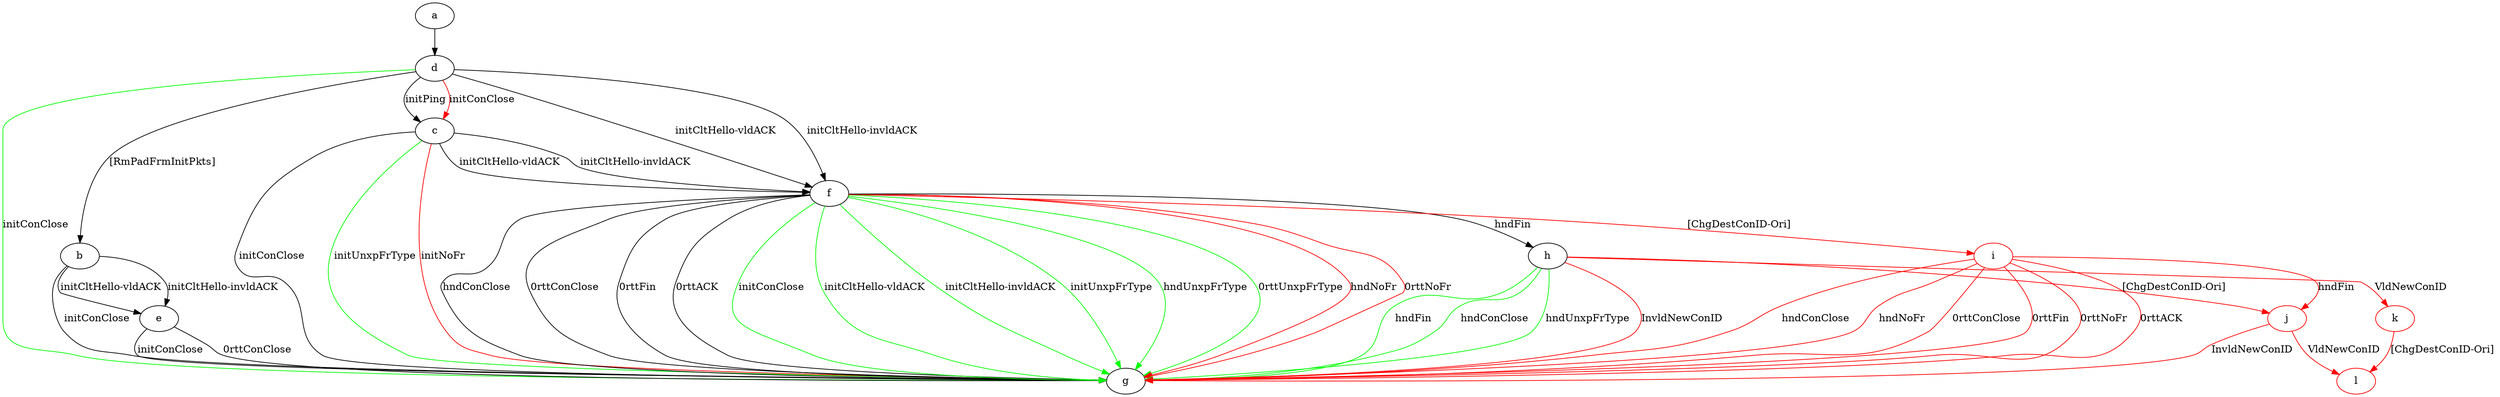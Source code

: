 digraph "" {
	a -> d	[key=0];
	b -> e	[key=0,
		label="initCltHello-vldACK "];
	b -> e	[key=1,
		label="initCltHello-invldACK "];
	b -> g	[key=0,
		label="initConClose "];
	c -> f	[key=0,
		label="initCltHello-vldACK "];
	c -> f	[key=1,
		label="initCltHello-invldACK "];
	c -> g	[key=0,
		label="initConClose "];
	c -> g	[key=1,
		color=green,
		label="initUnxpFrType "];
	c -> g	[key=2,
		color=red,
		label="initNoFr "];
	d -> b	[key=0,
		label="[RmPadFrmInitPkts] "];
	d -> c	[key=0,
		label="initPing "];
	d -> c	[key=1,
		color=red,
		label="initConClose "];
	d -> f	[key=0,
		label="initCltHello-vldACK "];
	d -> f	[key=1,
		label="initCltHello-invldACK "];
	d -> g	[key=0,
		color=green,
		label="initConClose "];
	e -> g	[key=0,
		label="initConClose "];
	e -> g	[key=1,
		label="0rttConClose "];
	f -> g	[key=0,
		label="hndConClose "];
	f -> g	[key=1,
		label="0rttConClose "];
	f -> g	[key=2,
		label="0rttFin "];
	f -> g	[key=3,
		label="0rttACK "];
	f -> g	[key=4,
		color=green,
		label="initConClose "];
	f -> g	[key=5,
		color=green,
		label="initCltHello-vldACK "];
	f -> g	[key=6,
		color=green,
		label="initCltHello-invldACK "];
	f -> g	[key=7,
		color=green,
		label="initUnxpFrType "];
	f -> g	[key=8,
		color=green,
		label="hndUnxpFrType "];
	f -> g	[key=9,
		color=green,
		label="0rttUnxpFrType "];
	f -> g	[key=10,
		color=red,
		label="hndNoFr "];
	f -> g	[key=11,
		color=red,
		label="0rttNoFr "];
	f -> h	[key=0,
		label="hndFin "];
	i	[color=red];
	f -> i	[key=0,
		color=red,
		label="[ChgDestConID-Ori] "];
	h -> g	[key=0,
		color=green,
		label="hndFin "];
	h -> g	[key=1,
		color=green,
		label="hndConClose "];
	h -> g	[key=2,
		color=green,
		label="hndUnxpFrType "];
	h -> g	[key=3,
		color=red,
		label="InvldNewConID "];
	j	[color=red];
	h -> j	[key=0,
		color=red,
		label="[ChgDestConID-Ori] "];
	k	[color=red];
	h -> k	[key=0,
		color=red,
		label="VldNewConID "];
	i -> g	[key=0,
		color=red,
		label="hndConClose "];
	i -> g	[key=1,
		color=red,
		label="hndNoFr "];
	i -> g	[key=2,
		color=red,
		label="0rttConClose "];
	i -> g	[key=3,
		color=red,
		label="0rttFin "];
	i -> g	[key=4,
		color=red,
		label="0rttNoFr "];
	i -> g	[key=5,
		color=red,
		label="0rttACK "];
	i -> j	[key=0,
		color=red,
		label="hndFin "];
	j -> g	[key=0,
		color=red,
		label="InvldNewConID "];
	l	[color=red];
	j -> l	[key=0,
		color=red,
		label="VldNewConID "];
	k -> l	[key=0,
		color=red,
		label="[ChgDestConID-Ori] "];
}
